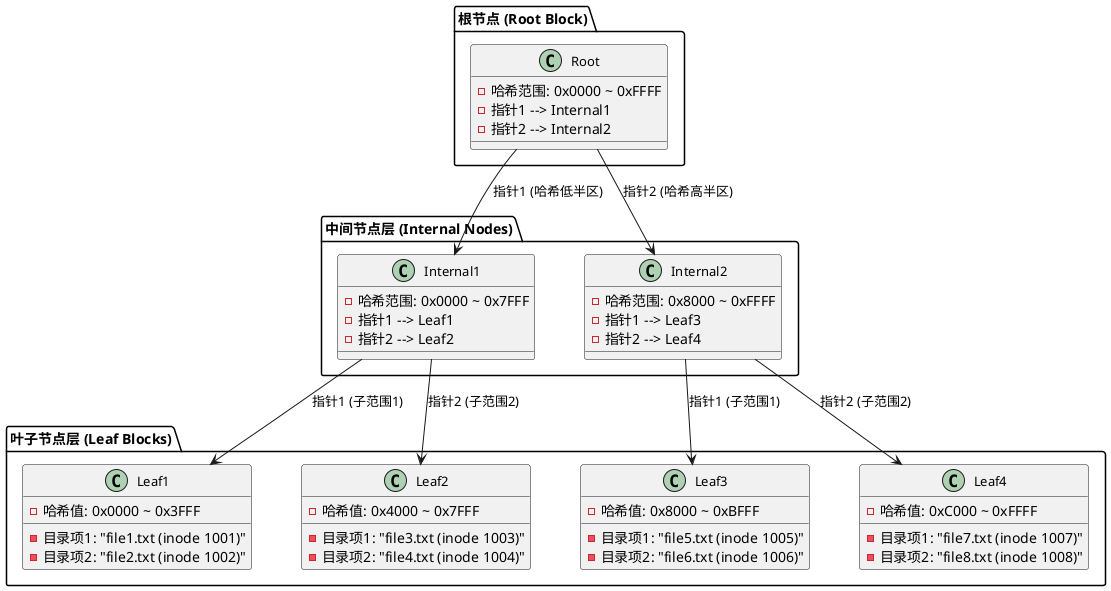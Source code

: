 @startuml
skinparam nodesep 50
skinparam ranksep 50
skinparam classFontSize 13
skinparam backgroundColor transparent

package "根节点 (Root Block)" {
  class Root {
    - 哈希范围: 0x0000 ~ 0xFFFF
    - 指针1 --> Internal1
    - 指针2 --> Internal2
  }
}

package "中间节点层 (Internal Nodes)" {
  class Internal1 {
    - 哈希范围: 0x0000 ~ 0x7FFF
    - 指针1 --> Leaf1
    - 指针2 --> Leaf2
  }

  class Internal2 {
    - 哈希范围: 0x8000 ~ 0xFFFF
    - 指针1 --> Leaf3
    - 指针2 --> Leaf4
  }
}

package "叶子节点层 (Leaf Blocks)" {
  class Leaf1 {
    - 哈希值: 0x0000 ~ 0x3FFF
    - 目录项1: "file1.txt (inode 1001)"
    - 目录项2: "file2.txt (inode 1002)"
  }

  class Leaf2 {
    - 哈希值: 0x4000 ~ 0x7FFF
    - 目录项1: "file3.txt (inode 1003)"
    - 目录项2: "file4.txt (inode 1004)"
  }

  class Leaf3 {
    - 哈希值: 0x8000 ~ 0xBFFF
    - 目录项1: "file5.txt (inode 1005)"
    - 目录项2: "file6.txt (inode 1006)"
  }

  class Leaf4 {
    - 哈希值: 0xC000 ~ 0xFFFF
    - 目录项1: "file7.txt (inode 1007)"
    - 目录项2: "file8.txt (inode 1008)"
  }
}

' 连接关系
Root --> Internal1 : 指针1 (哈希低半区)
Root --> Internal2 : 指针2 (哈希高半区)
Internal1 --> Leaf1 : 指针1 (子范围1)
Internal1 --> Leaf2 : 指针2 (子范围2)
Internal2 --> Leaf3 : 指针1 (子范围1)
Internal2 --> Leaf4 : 指针2 (子范围2)

@enduml